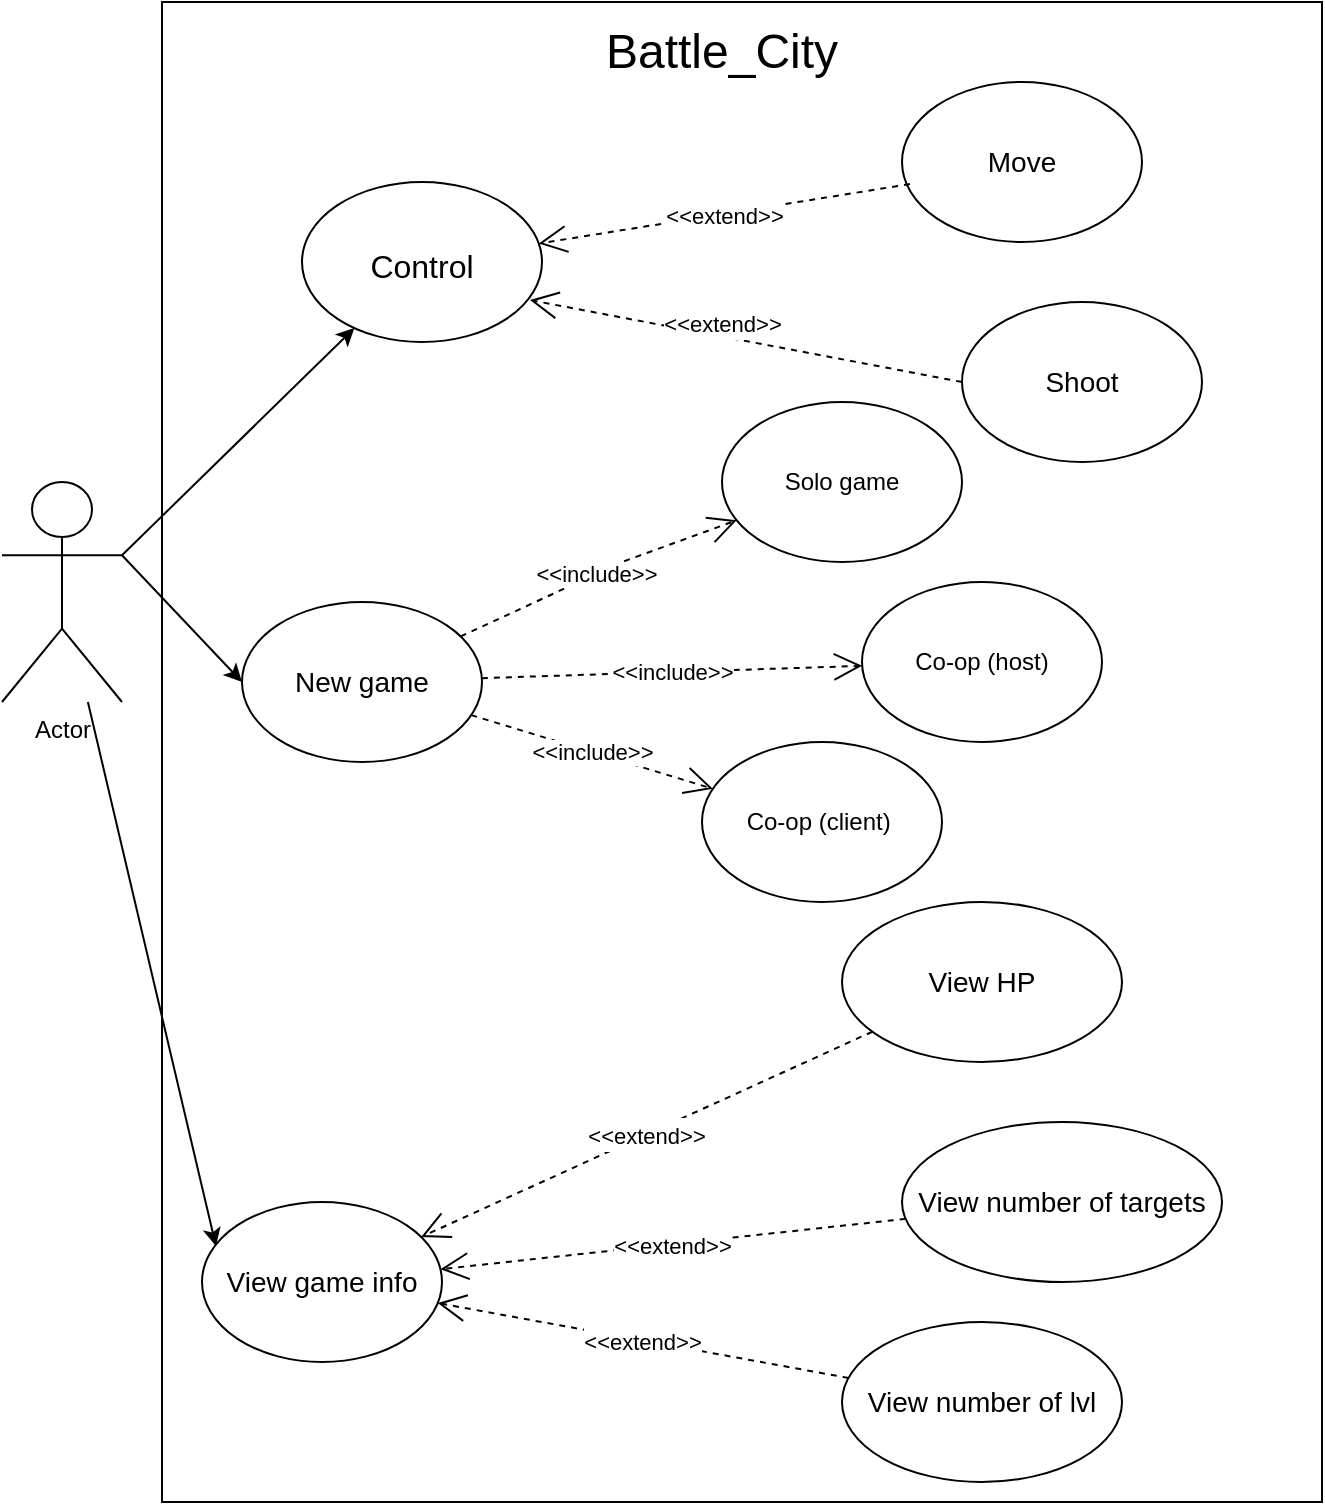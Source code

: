 <mxfile version="18.1.2" type="github"><diagram id="5iLPE0x7yjMDQow8fyzH" name="Page-1"><mxGraphModel dx="1422" dy="762" grid="1" gridSize="10" guides="1" tooltips="1" connect="1" arrows="1" fold="1" page="1" pageScale="1" pageWidth="850" pageHeight="1100" math="0" shadow="0"><root><mxCell id="0"/><mxCell id="1" parent="0"/><mxCell id="7CMP0UKVRI99yEfbDqRG-1" value="" style="rounded=0;whiteSpace=wrap;html=1;fontSize=14;" parent="1" vertex="1"><mxGeometry x="170" y="30" width="580" height="750" as="geometry"/></mxCell><mxCell id="7CMP0UKVRI99yEfbDqRG-2" value="Actor" style="shape=umlActor;verticalLabelPosition=bottom;verticalAlign=top;html=1;outlineConnect=0;" parent="1" vertex="1"><mxGeometry x="90" y="270" width="60" height="110" as="geometry"/></mxCell><mxCell id="7CMP0UKVRI99yEfbDqRG-3" value="&lt;font style=&quot;font-size: 24px&quot;&gt;Battle_City&lt;/font&gt;" style="text;html=1;strokeColor=none;fillColor=none;align=center;verticalAlign=middle;whiteSpace=wrap;rounded=0;" parent="1" vertex="1"><mxGeometry x="395" y="40" width="110" height="30" as="geometry"/></mxCell><mxCell id="7CMP0UKVRI99yEfbDqRG-4" value="&lt;font size=&quot;3&quot;&gt;Control&lt;br&gt;&lt;/font&gt;" style="ellipse;whiteSpace=wrap;html=1;fontSize=24;" parent="1" vertex="1"><mxGeometry x="240" y="120" width="120" height="80" as="geometry"/></mxCell><mxCell id="7CMP0UKVRI99yEfbDqRG-5" value="New game" style="ellipse;whiteSpace=wrap;html=1;fontSize=14;" parent="1" vertex="1"><mxGeometry x="210" y="330" width="120" height="80" as="geometry"/></mxCell><mxCell id="7CMP0UKVRI99yEfbDqRG-6" value="View game info" style="ellipse;whiteSpace=wrap;html=1;fontSize=14;" parent="1" vertex="1"><mxGeometry x="190" y="630" width="120" height="80" as="geometry"/></mxCell><mxCell id="7CMP0UKVRI99yEfbDqRG-7" value="" style="endArrow=classic;html=1;rounded=0;fontSize=14;exitX=1;exitY=0.333;exitDx=0;exitDy=0;exitPerimeter=0;" parent="1" source="7CMP0UKVRI99yEfbDqRG-2" target="7CMP0UKVRI99yEfbDqRG-4" edge="1"><mxGeometry width="50" height="50" relative="1" as="geometry"><mxPoint x="400" y="420" as="sourcePoint"/><mxPoint x="450" y="370" as="targetPoint"/></mxGeometry></mxCell><mxCell id="7CMP0UKVRI99yEfbDqRG-8" value="" style="endArrow=classic;html=1;rounded=0;fontSize=14;exitX=1;exitY=0.333;exitDx=0;exitDy=0;exitPerimeter=0;entryX=0;entryY=0.5;entryDx=0;entryDy=0;" parent="1" source="7CMP0UKVRI99yEfbDqRG-2" target="7CMP0UKVRI99yEfbDqRG-5" edge="1"><mxGeometry width="50" height="50" relative="1" as="geometry"><mxPoint x="400" y="420" as="sourcePoint"/><mxPoint x="450" y="370" as="targetPoint"/></mxGeometry></mxCell><mxCell id="7CMP0UKVRI99yEfbDqRG-9" value="" style="endArrow=classic;html=1;rounded=0;fontSize=14;entryX=0.058;entryY=0.275;entryDx=0;entryDy=0;entryPerimeter=0;" parent="1" source="7CMP0UKVRI99yEfbDqRG-2" target="7CMP0UKVRI99yEfbDqRG-6" edge="1"><mxGeometry width="50" height="50" relative="1" as="geometry"><mxPoint x="150" y="310" as="sourcePoint"/><mxPoint x="450" y="370" as="targetPoint"/></mxGeometry></mxCell><mxCell id="7CMP0UKVRI99yEfbDqRG-10" value="Move" style="ellipse;whiteSpace=wrap;html=1;fontSize=14;" parent="1" vertex="1"><mxGeometry x="540" y="70" width="120" height="80" as="geometry"/></mxCell><mxCell id="7CMP0UKVRI99yEfbDqRG-11" value="Shoot" style="ellipse;whiteSpace=wrap;html=1;fontSize=14;" parent="1" vertex="1"><mxGeometry x="570" y="180" width="120" height="80" as="geometry"/></mxCell><mxCell id="7CMP0UKVRI99yEfbDqRG-12" value="&lt;font style=&quot;font-size: 11px;&quot;&gt;&amp;lt;&amp;lt;extend&amp;gt;&amp;gt;&lt;/font&gt;" style="endArrow=open;endSize=12;dashed=1;html=1;rounded=0;fontSize=14;exitX=0.033;exitY=0.638;exitDx=0;exitDy=0;exitPerimeter=0;" parent="1" source="7CMP0UKVRI99yEfbDqRG-10" target="7CMP0UKVRI99yEfbDqRG-4" edge="1"><mxGeometry width="160" relative="1" as="geometry"><mxPoint x="437.5" y="140" as="sourcePoint"/><mxPoint x="597.5" y="140" as="targetPoint"/></mxGeometry></mxCell><mxCell id="7CMP0UKVRI99yEfbDqRG-13" value="&lt;font style=&quot;font-size: 11px;&quot;&gt;&amp;lt;&amp;lt;extend&amp;gt;&amp;gt;&lt;/font&gt;" style="endArrow=open;endSize=12;dashed=1;html=1;rounded=0;fontSize=14;entryX=0.95;entryY=0.738;entryDx=0;entryDy=0;entryPerimeter=0;" parent="1" target="7CMP0UKVRI99yEfbDqRG-4" edge="1"><mxGeometry x="0.123" y="-7" width="160" relative="1" as="geometry"><mxPoint x="570" y="220" as="sourcePoint"/><mxPoint x="500" y="400" as="targetPoint"/><Array as="points"/><mxPoint as="offset"/></mxGeometry></mxCell><mxCell id="7CMP0UKVRI99yEfbDqRG-14" value="View HP" style="ellipse;whiteSpace=wrap;html=1;fontSize=14;" parent="1" vertex="1"><mxGeometry x="510" y="480" width="140" height="80" as="geometry"/></mxCell><mxCell id="7CMP0UKVRI99yEfbDqRG-15" value="View number of lvl" style="ellipse;whiteSpace=wrap;html=1;fontSize=14;" parent="1" vertex="1"><mxGeometry x="510" y="690" width="140" height="80" as="geometry"/></mxCell><mxCell id="7CMP0UKVRI99yEfbDqRG-16" value="&lt;font style=&quot;font-size: 11px;&quot;&gt;&amp;lt;&amp;lt;extend&amp;gt;&amp;gt;&lt;/font&gt;" style="endArrow=open;endSize=12;dashed=1;html=1;rounded=0;fontSize=14;" parent="1" source="7CMP0UKVRI99yEfbDqRG-14" target="7CMP0UKVRI99yEfbDqRG-6" edge="1"><mxGeometry width="160" relative="1" as="geometry"><mxPoint x="340" y="540" as="sourcePoint"/><mxPoint x="500" y="540" as="targetPoint"/></mxGeometry></mxCell><mxCell id="7CMP0UKVRI99yEfbDqRG-17" value="&lt;font style=&quot;font-size: 11px;&quot;&gt;&amp;lt;&amp;lt;extend&amp;gt;&amp;gt;&lt;/font&gt;" style="endArrow=open;endSize=12;dashed=1;html=1;rounded=0;fontSize=14;" parent="1" source="7CMP0UKVRI99yEfbDqRG-15" target="7CMP0UKVRI99yEfbDqRG-6" edge="1"><mxGeometry width="160" relative="1" as="geometry"><mxPoint x="312.426" y="681.716" as="sourcePoint"/><mxPoint x="520" y="560" as="targetPoint"/></mxGeometry></mxCell><mxCell id="7CMP0UKVRI99yEfbDqRG-18" value="View number of targets" style="ellipse;whiteSpace=wrap;html=1;fontSize=14;" parent="1" vertex="1"><mxGeometry x="540" y="590" width="160" height="80" as="geometry"/></mxCell><mxCell id="7CMP0UKVRI99yEfbDqRG-19" value="&lt;font style=&quot;font-size: 11px;&quot;&gt;&amp;lt;&amp;lt;extend&amp;gt;&amp;gt;&lt;/font&gt;" style="endArrow=open;endSize=12;dashed=1;html=1;rounded=0;fontSize=14;" parent="1" source="7CMP0UKVRI99yEfbDqRG-18" target="7CMP0UKVRI99yEfbDqRG-6" edge="1"><mxGeometry width="160" relative="1" as="geometry"><mxPoint x="340" y="390" as="sourcePoint"/><mxPoint x="500" y="390" as="targetPoint"/></mxGeometry></mxCell><mxCell id="7CMP0UKVRI99yEfbDqRG-20" value="Solo game" style="ellipse;whiteSpace=wrap;html=1;" parent="1" vertex="1"><mxGeometry x="450" y="230" width="120" height="80" as="geometry"/></mxCell><mxCell id="7CMP0UKVRI99yEfbDqRG-21" value="Co-op (client)&amp;nbsp;" style="ellipse;whiteSpace=wrap;html=1;" parent="1" vertex="1"><mxGeometry x="440" y="400" width="120" height="80" as="geometry"/></mxCell><mxCell id="7CMP0UKVRI99yEfbDqRG-22" value="Co-op (host)" style="ellipse;whiteSpace=wrap;html=1;" parent="1" vertex="1"><mxGeometry x="520" y="320" width="120" height="80" as="geometry"/></mxCell><mxCell id="7CMP0UKVRI99yEfbDqRG-23" value="&lt;font style=&quot;font-size: 11px;&quot;&gt;&amp;lt;&amp;lt;include&amp;gt;&amp;gt;&lt;/font&gt;" style="endArrow=open;endSize=12;dashed=1;html=1;rounded=0;" parent="1" source="7CMP0UKVRI99yEfbDqRG-5" target="7CMP0UKVRI99yEfbDqRG-20" edge="1"><mxGeometry width="160" relative="1" as="geometry"><mxPoint x="340" y="390" as="sourcePoint"/><mxPoint x="500" y="390" as="targetPoint"/><Array as="points"><mxPoint x="400" y="310"/></Array></mxGeometry></mxCell><mxCell id="7CMP0UKVRI99yEfbDqRG-24" value="&lt;font style=&quot;font-size: 11px;&quot;&gt;&amp;lt;&amp;lt;include&amp;gt;&amp;gt;&lt;/font&gt;" style="endArrow=open;endSize=12;dashed=1;html=1;rounded=0;" parent="1" source="7CMP0UKVRI99yEfbDqRG-5" target="7CMP0UKVRI99yEfbDqRG-22" edge="1"><mxGeometry width="160" relative="1" as="geometry"><mxPoint x="369.923" y="337.812" as="sourcePoint"/><mxPoint x="467.326" y="299.154" as="targetPoint"/><Array as="points"/></mxGeometry></mxCell><mxCell id="7CMP0UKVRI99yEfbDqRG-25" value="&lt;font style=&quot;font-size: 11px;&quot;&gt;&amp;lt;&amp;lt;include&amp;gt;&amp;gt;&lt;/font&gt;" style="endArrow=open;endSize=12;dashed=1;html=1;rounded=0;" parent="1" source="7CMP0UKVRI99yEfbDqRG-5" target="7CMP0UKVRI99yEfbDqRG-21" edge="1"><mxGeometry width="160" relative="1" as="geometry"><mxPoint x="379.923" y="347.812" as="sourcePoint"/><mxPoint x="491.067" y="362.489" as="targetPoint"/><Array as="points"/></mxGeometry></mxCell></root></mxGraphModel></diagram></mxfile>